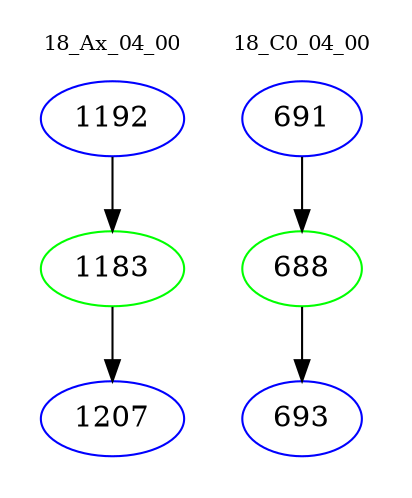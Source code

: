 digraph{
subgraph cluster_0 {
color = white
label = "18_Ax_04_00";
fontsize=10;
T0_1192 [label="1192", color="blue"]
T0_1192 -> T0_1183 [color="black"]
T0_1183 [label="1183", color="green"]
T0_1183 -> T0_1207 [color="black"]
T0_1207 [label="1207", color="blue"]
}
subgraph cluster_1 {
color = white
label = "18_C0_04_00";
fontsize=10;
T1_691 [label="691", color="blue"]
T1_691 -> T1_688 [color="black"]
T1_688 [label="688", color="green"]
T1_688 -> T1_693 [color="black"]
T1_693 [label="693", color="blue"]
}
}
